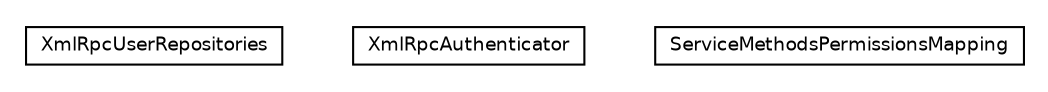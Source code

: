#!/usr/local/bin/dot
#
# Class diagram 
# Generated by UmlGraph version 4.6 (http://www.spinellis.gr/sw/umlgraph)
#

digraph G {
	edge [fontname="Helvetica",fontsize=10,labelfontname="Helvetica",labelfontsize=10];
	node [fontname="Helvetica",fontsize=10,shape=plaintext];
	// org.apache.archiva.web.xmlrpc.security.XmlRpcUserRepositories
	c24438 [label=<<table border="0" cellborder="1" cellspacing="0" cellpadding="2" port="p" href="./XmlRpcUserRepositories.html">
		<tr><td><table border="0" cellspacing="0" cellpadding="1">
			<tr><td> XmlRpcUserRepositories </td></tr>
		</table></td></tr>
		</table>>, fontname="Helvetica", fontcolor="black", fontsize=9.0];
	// org.apache.archiva.web.xmlrpc.security.XmlRpcAuthenticator
	c24439 [label=<<table border="0" cellborder="1" cellspacing="0" cellpadding="2" port="p" href="./XmlRpcAuthenticator.html">
		<tr><td><table border="0" cellspacing="0" cellpadding="1">
			<tr><td> XmlRpcAuthenticator </td></tr>
		</table></td></tr>
		</table>>, fontname="Helvetica", fontcolor="black", fontsize=9.0];
	// org.apache.archiva.web.xmlrpc.security.ServiceMethodsPermissionsMapping
	c24440 [label=<<table border="0" cellborder="1" cellspacing="0" cellpadding="2" port="p" href="./ServiceMethodsPermissionsMapping.html">
		<tr><td><table border="0" cellspacing="0" cellpadding="1">
			<tr><td> ServiceMethodsPermissionsMapping </td></tr>
		</table></td></tr>
		</table>>, fontname="Helvetica", fontcolor="black", fontsize=9.0];
}

